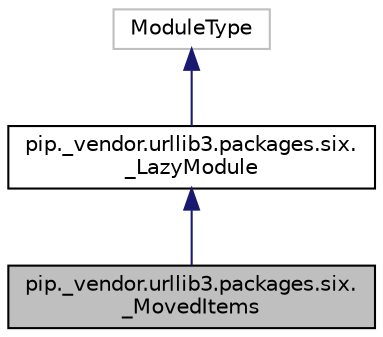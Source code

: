 digraph "pip._vendor.urllib3.packages.six._MovedItems"
{
  edge [fontname="Helvetica",fontsize="10",labelfontname="Helvetica",labelfontsize="10"];
  node [fontname="Helvetica",fontsize="10",shape=record];
  Node0 [label="pip._vendor.urllib3.packages.six.\l_MovedItems",height=0.2,width=0.4,color="black", fillcolor="grey75", style="filled", fontcolor="black"];
  Node1 -> Node0 [dir="back",color="midnightblue",fontsize="10",style="solid",fontname="Helvetica"];
  Node1 [label="pip._vendor.urllib3.packages.six.\l_LazyModule",height=0.2,width=0.4,color="black", fillcolor="white", style="filled",URL="$classpip_1_1__vendor_1_1urllib3_1_1packages_1_1six_1_1___lazy_module.html"];
  Node2 -> Node1 [dir="back",color="midnightblue",fontsize="10",style="solid",fontname="Helvetica"];
  Node2 [label="ModuleType",height=0.2,width=0.4,color="grey75", fillcolor="white", style="filled"];
}
